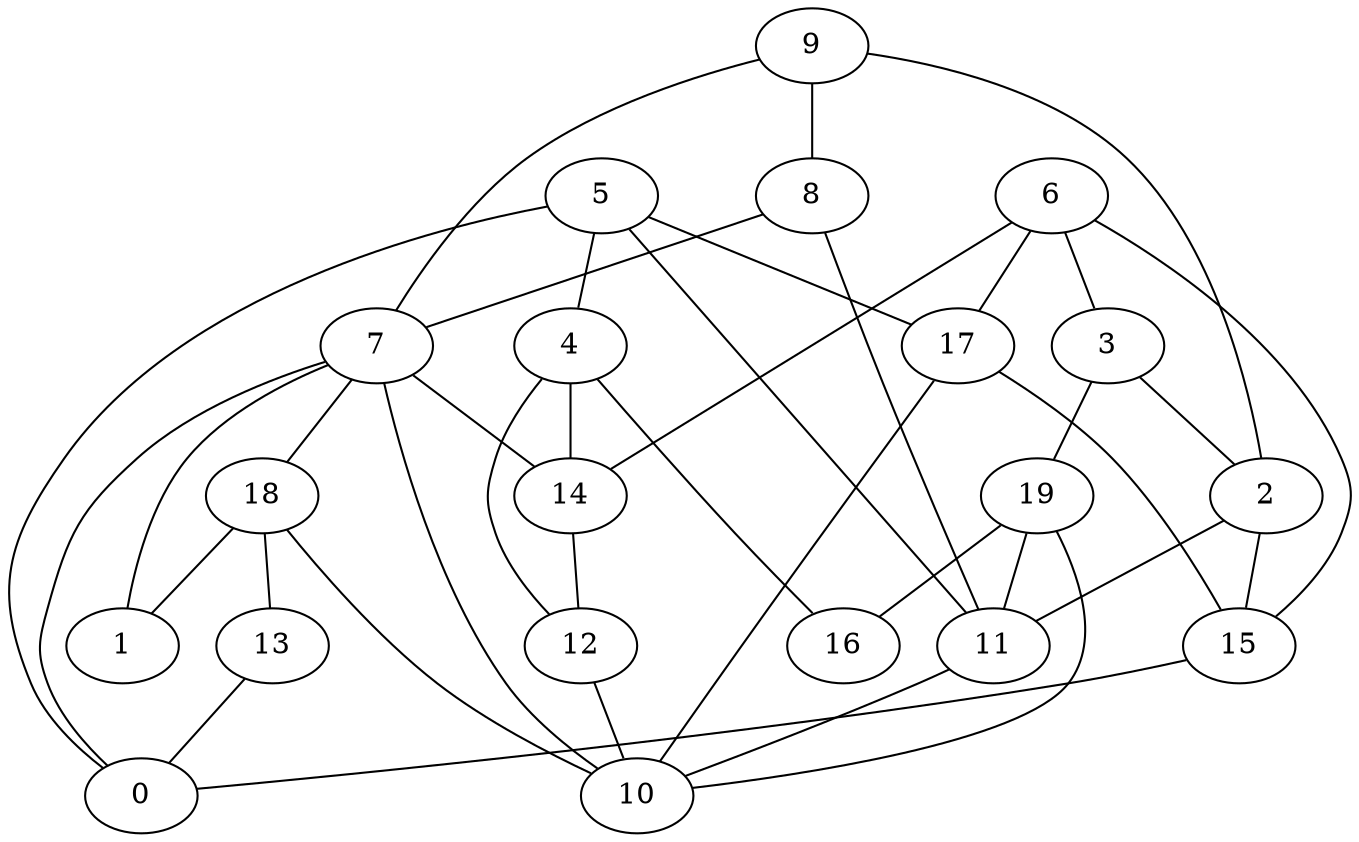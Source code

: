 digraph GG_graph {

subgraph G_graph {
edge [color = black]
"12" -> "10" [dir = none]
"5" -> "4" [dir = none]
"5" -> "0" [dir = none]
"5" -> "11" [dir = none]
"5" -> "17" [dir = none]
"13" -> "0" [dir = none]
"15" -> "0" [dir = none]
"18" -> "1" [dir = none]
"18" -> "10" [dir = none]
"18" -> "13" [dir = none]
"11" -> "10" [dir = none]
"2" -> "15" [dir = none]
"2" -> "11" [dir = none]
"9" -> "8" [dir = none]
"9" -> "7" [dir = none]
"9" -> "2" [dir = none]
"8" -> "7" [dir = none]
"8" -> "11" [dir = none]
"3" -> "2" [dir = none]
"3" -> "19" [dir = none]
"19" -> "11" [dir = none]
"19" -> "10" [dir = none]
"19" -> "16" [dir = none]
"6" -> "17" [dir = none]
"6" -> "14" [dir = none]
"6" -> "15" [dir = none]
"6" -> "3" [dir = none]
"14" -> "12" [dir = none]
"4" -> "16" [dir = none]
"4" -> "14" [dir = none]
"4" -> "12" [dir = none]
"17" -> "15" [dir = none]
"17" -> "10" [dir = none]
"7" -> "14" [dir = none]
"7" -> "18" [dir = none]
"7" -> "1" [dir = none]
"7" -> "10" [dir = none]
"7" -> "0" [dir = none]
}

}
